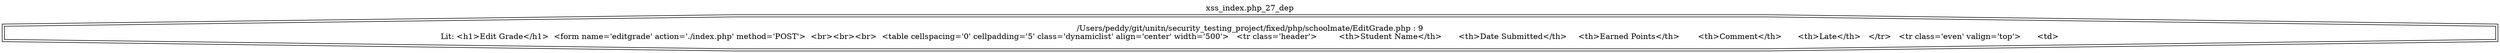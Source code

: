digraph cfg {
  label="xss_index.php_27_dep";
  labelloc=t;
  n1 [shape=doubleoctagon, label="/Users/peddy/git/unitn/security_testing_project/fixed/php/schoolmate/EditGrade.php : 9\nLit: <h1>Edit Grade</h1>  <form name='editgrade' action='./index.php' method='POST'>  <br><br><br>  <table cellspacing='0' cellpadding='5' class='dynamiclist' align='center' width='500'>   <tr class='header'>	<th>Student Name</th>	<th>Date Submitted</th>	<th>Earned Points</th>	<th>Comment</th>	<th>Late</th>   </tr>   <tr class='even' valign='top'>	<td>\n"];
}
